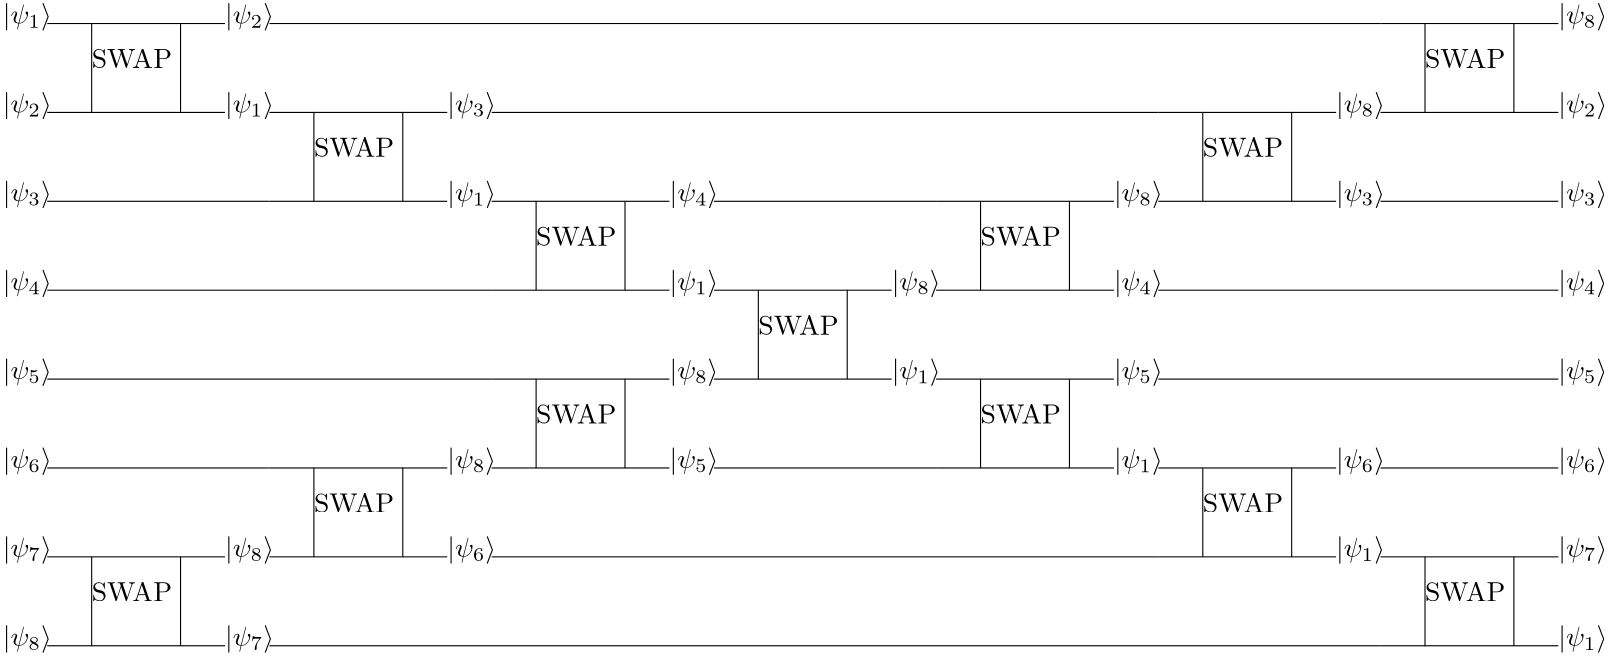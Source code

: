 <?xml version="1.0"?>
<!DOCTYPE ipe SYSTEM "ipe.dtd">
<ipe version="70218" creator="Ipe 7.2.24">
<info created="D:20220306142722" modified="D:20220306143502"/>
<ipestyle name="basic">
<symbol name="arrow/arc(spx)">
<path stroke="sym-stroke" fill="sym-stroke" pen="sym-pen">
0 0 m
-1 0.333 l
-1 -0.333 l
h
</path>
</symbol>
<symbol name="arrow/farc(spx)">
<path stroke="sym-stroke" fill="white" pen="sym-pen">
0 0 m
-1 0.333 l
-1 -0.333 l
h
</path>
</symbol>
<symbol name="arrow/ptarc(spx)">
<path stroke="sym-stroke" fill="sym-stroke" pen="sym-pen">
0 0 m
-1 0.333 l
-0.8 0 l
-1 -0.333 l
h
</path>
</symbol>
<symbol name="arrow/fptarc(spx)">
<path stroke="sym-stroke" fill="white" pen="sym-pen">
0 0 m
-1 0.333 l
-0.8 0 l
-1 -0.333 l
h
</path>
</symbol>
<symbol name="mark/circle(sx)" transformations="translations">
<path fill="sym-stroke">
0.6 0 0 0.6 0 0 e
0.4 0 0 0.4 0 0 e
</path>
</symbol>
<symbol name="mark/disk(sx)" transformations="translations">
<path fill="sym-stroke">
0.6 0 0 0.6 0 0 e
</path>
</symbol>
<symbol name="mark/fdisk(sfx)" transformations="translations">
<group>
<path fill="sym-fill">
0.5 0 0 0.5 0 0 e
</path>
<path fill="sym-stroke" fillrule="eofill">
0.6 0 0 0.6 0 0 e
0.4 0 0 0.4 0 0 e
</path>
</group>
</symbol>
<symbol name="mark/box(sx)" transformations="translations">
<path fill="sym-stroke" fillrule="eofill">
-0.6 -0.6 m
0.6 -0.6 l
0.6 0.6 l
-0.6 0.6 l
h
-0.4 -0.4 m
0.4 -0.4 l
0.4 0.4 l
-0.4 0.4 l
h
</path>
</symbol>
<symbol name="mark/square(sx)" transformations="translations">
<path fill="sym-stroke">
-0.6 -0.6 m
0.6 -0.6 l
0.6 0.6 l
-0.6 0.6 l
h
</path>
</symbol>
<symbol name="mark/fsquare(sfx)" transformations="translations">
<group>
<path fill="sym-fill">
-0.5 -0.5 m
0.5 -0.5 l
0.5 0.5 l
-0.5 0.5 l
h
</path>
<path fill="sym-stroke" fillrule="eofill">
-0.6 -0.6 m
0.6 -0.6 l
0.6 0.6 l
-0.6 0.6 l
h
-0.4 -0.4 m
0.4 -0.4 l
0.4 0.4 l
-0.4 0.4 l
h
</path>
</group>
</symbol>
<symbol name="mark/cross(sx)" transformations="translations">
<group>
<path fill="sym-stroke">
-0.43 -0.57 m
0.57 0.43 l
0.43 0.57 l
-0.57 -0.43 l
h
</path>
<path fill="sym-stroke">
-0.43 0.57 m
0.57 -0.43 l
0.43 -0.57 l
-0.57 0.43 l
h
</path>
</group>
</symbol>
<symbol name="arrow/fnormal(spx)">
<path stroke="sym-stroke" fill="white" pen="sym-pen">
0 0 m
-1 0.333 l
-1 -0.333 l
h
</path>
</symbol>
<symbol name="arrow/pointed(spx)">
<path stroke="sym-stroke" fill="sym-stroke" pen="sym-pen">
0 0 m
-1 0.333 l
-0.8 0 l
-1 -0.333 l
h
</path>
</symbol>
<symbol name="arrow/fpointed(spx)">
<path stroke="sym-stroke" fill="white" pen="sym-pen">
0 0 m
-1 0.333 l
-0.8 0 l
-1 -0.333 l
h
</path>
</symbol>
<symbol name="arrow/linear(spx)">
<path stroke="sym-stroke" pen="sym-pen">
-1 0.333 m
0 0 l
-1 -0.333 l
</path>
</symbol>
<symbol name="arrow/fdouble(spx)">
<path stroke="sym-stroke" fill="white" pen="sym-pen">
0 0 m
-1 0.333 l
-1 -0.333 l
h
-1 0 m
-2 0.333 l
-2 -0.333 l
h
</path>
</symbol>
<symbol name="arrow/double(spx)">
<path stroke="sym-stroke" fill="sym-stroke" pen="sym-pen">
0 0 m
-1 0.333 l
-1 -0.333 l
h
-1 0 m
-2 0.333 l
-2 -0.333 l
h
</path>
</symbol>
<symbol name="arrow/mid-normal(spx)">
<path stroke="sym-stroke" fill="sym-stroke" pen="sym-pen">
0.5 0 m
-0.5 0.333 l
-0.5 -0.333 l
h
</path>
</symbol>
<symbol name="arrow/mid-fnormal(spx)">
<path stroke="sym-stroke" fill="white" pen="sym-pen">
0.5 0 m
-0.5 0.333 l
-0.5 -0.333 l
h
</path>
</symbol>
<symbol name="arrow/mid-pointed(spx)">
<path stroke="sym-stroke" fill="sym-stroke" pen="sym-pen">
0.5 0 m
-0.5 0.333 l
-0.3 0 l
-0.5 -0.333 l
h
</path>
</symbol>
<symbol name="arrow/mid-fpointed(spx)">
<path stroke="sym-stroke" fill="white" pen="sym-pen">
0.5 0 m
-0.5 0.333 l
-0.3 0 l
-0.5 -0.333 l
h
</path>
</symbol>
<symbol name="arrow/mid-double(spx)">
<path stroke="sym-stroke" fill="sym-stroke" pen="sym-pen">
1 0 m
0 0.333 l
0 -0.333 l
h
0 0 m
-1 0.333 l
-1 -0.333 l
h
</path>
</symbol>
<symbol name="arrow/mid-fdouble(spx)">
<path stroke="sym-stroke" fill="white" pen="sym-pen">
1 0 m
0 0.333 l
0 -0.333 l
h
0 0 m
-1 0.333 l
-1 -0.333 l
h
</path>
</symbol>
<anglesize name="22.5 deg" value="22.5"/>
<anglesize name="30 deg" value="30"/>
<anglesize name="45 deg" value="45"/>
<anglesize name="60 deg" value="60"/>
<anglesize name="90 deg" value="90"/>
<arrowsize name="large" value="10"/>
<arrowsize name="small" value="5"/>
<arrowsize name="tiny" value="3"/>
<color name="blue" value="0 0 1"/>
<color name="brown" value="0.647 0.165 0.165"/>
<color name="darkblue" value="0 0 0.545"/>
<color name="darkcyan" value="0 0.545 0.545"/>
<color name="darkgray" value="0.663"/>
<color name="darkgreen" value="0 0.392 0"/>
<color name="darkmagenta" value="0.545 0 0.545"/>
<color name="darkorange" value="1 0.549 0"/>
<color name="darkred" value="0.545 0 0"/>
<color name="gold" value="1 0.843 0"/>
<color name="gray" value="0.745"/>
<color name="green" value="0 1 0"/>
<color name="lightblue" value="0.678 0.847 0.902"/>
<color name="lightcyan" value="0.878 1 1"/>
<color name="lightgray" value="0.827"/>
<color name="lightgreen" value="0.565 0.933 0.565"/>
<color name="lightyellow" value="1 1 0.878"/>
<color name="navy" value="0 0 0.502"/>
<color name="orange" value="1 0.647 0"/>
<color name="pink" value="1 0.753 0.796"/>
<color name="purple" value="0.627 0.125 0.941"/>
<color name="red" value="1 0 0"/>
<color name="seagreen" value="0.18 0.545 0.341"/>
<color name="turquoise" value="0.251 0.878 0.816"/>
<color name="violet" value="0.933 0.51 0.933"/>
<color name="yellow" value="1 1 0"/>
<dashstyle name="dash dot dotted" value="[4 2 1 2 1 2] 0"/>
<dashstyle name="dash dotted" value="[4 2 1 2] 0"/>
<dashstyle name="dashed" value="[4] 0"/>
<dashstyle name="dotted" value="[1 3] 0"/>
<gridsize name="10 pts (~3.5 mm)" value="10"/>
<gridsize name="14 pts (~5 mm)" value="14"/>
<gridsize name="16 pts (~6 mm)" value="16"/>
<gridsize name="20 pts (~7 mm)" value="20"/>
<gridsize name="28 pts (~10 mm)" value="28"/>
<gridsize name="32 pts (~12 mm)" value="32"/>
<gridsize name="4 pts" value="4"/>
<gridsize name="56 pts (~20 mm)" value="56"/>
<gridsize name="8 pts (~3 mm)" value="8"/>
<opacity name="10%" value="0.1"/>
<opacity name="30%" value="0.3"/>
<opacity name="50%" value="0.5"/>
<opacity name="75%" value="0.75"/>
<pen name="fat" value="1.2"/>
<pen name="heavier" value="0.8"/>
<pen name="ultrafat" value="2"/>
<symbolsize name="large" value="5"/>
<symbolsize name="small" value="2"/>
<symbolsize name="tiny" value="1.1"/>
<textsize name="Huge" value="\Huge"/>
<textsize name="LARGE" value="\LARGE"/>
<textsize name="Large" value="\Large"/>
<textsize name="footnote" value="\footnotesize"/>
<textsize name="huge" value="\huge"/>
<textsize name="large" value="\large"/>
<textsize name="small" value="\small"/>
<textsize name="tiny" value="\tiny"/>
<textstyle name="center" begin="\begin{center}" end="\end{center}"/>
<textstyle name="item" begin="\begin{itemize}\item{}" end="\end{itemize}"/>
<textstyle name="itemize" begin="\begin{itemize}" end="\end{itemize}"/>
<tiling name="falling" angle="-60" step="4" width="1"/>
<tiling name="rising" angle="30" step="4" width="1"/>
</ipestyle>
<ipestyle name="customsize">
<layout paper="1600 800" origin="0 0" frame="1600 800"/>
</ipestyle>
<page>
<layer name="alpha"/>
<view layers="alpha" active="alpha"/>
<text layer="alpha" matrix="1 0 0 1 -16 0" transformations="translations" pos="80 752" stroke="black" type="label" width="28.919" height="6.808" depth="0" valign="baseline">SWAP</text>
<path matrix="1 0 0 1 -16 0" stroke="black">
80 768 m
80 736 l
112 736 l
112 768 l
h
</path>
<text matrix="1 0 0 1 16 16" transformations="translations" pos="16 752" stroke="black" type="label" width="17.601" height="7.473" depth="2.49" valign="baseline" style="math">|\psi_1\rangle</text>
<text matrix="1 0 0 1 16 0" transformations="translations" pos="16 736" stroke="black" type="label" width="17.601" height="7.473" depth="2.49" valign="baseline" style="math">|\psi_2\rangle</text>
<text matrix="1 0 0 1 16 0" transformations="translations" pos="16 704" stroke="black" type="label" width="17.601" height="7.473" depth="2.49" valign="baseline" style="math">|\psi_3\rangle</text>
<text matrix="1 0 0 1 16 0" transformations="translations" pos="16 672" stroke="black" type="label" width="17.601" height="7.473" depth="2.49" valign="baseline" style="math">|\psi_4\rangle</text>
<text matrix="1 0 0 1 16 0" transformations="translations" pos="16 640" stroke="black" type="label" width="17.601" height="7.473" depth="2.49" valign="baseline" style="math">|\psi_5\rangle</text>
<text matrix="1 0 0 1 16 0" transformations="translations" pos="16 608" stroke="black" type="label" width="17.601" height="7.473" depth="2.49" valign="baseline" style="math">|\psi_6\rangle</text>
<text matrix="1 0 0 1 16 0" transformations="translations" pos="16 576" stroke="black" type="label" width="17.601" height="7.473" depth="2.49" valign="baseline" style="math">|\psi_7\rangle</text>
<text matrix="1 0 0 1 16 0" transformations="translations" pos="16 544" stroke="black" type="label" width="17.601" height="7.473" depth="2.49" valign="baseline" style="math">|\psi_8\rangle</text>
<path stroke="black">
96 736 m
112 736 l
</path>
<path stroke="black">
96 768 m
112 768 l
</path>
<path stroke="black">
48 768 m
48 768 l
64 768 l
</path>
<path stroke="black">
48 736 m
64 736 l
</path>
<text transformations="translations" pos="112 736" stroke="black" type="label" width="17.601" height="7.473" depth="2.49" valign="baseline" style="math">|\psi_1\rangle</text>
<text transformations="translations" pos="112 768" stroke="black" type="label" width="17.601" height="7.473" depth="2.49" valign="baseline" style="math">|\psi_2\rangle</text>
<text matrix="1 0 0 1 -16 -192" transformations="translations" pos="80 752" stroke="black" type="label" width="28.919" height="6.808" depth="0" valign="baseline">SWAP</text>
<path matrix="1 0 0 1 -16 -192" stroke="black">
80 768 m
80 736 l
112 736 l
112 768 l
h
</path>
<path matrix="1 0 0 1 0 -192" stroke="black">
96 736 m
112 736 l
</path>
<path matrix="1 0 0 1 0 -192" stroke="black">
96 768 m
112 768 l
</path>
<path matrix="1 0 0 1 0 -192" stroke="black">
48 768 m
48 768 l
64 768 l
</path>
<path matrix="1 0 0 1 0 -192" stroke="black">
48 736 m
64 736 l
</path>
<text matrix="1 0 0 1 64 -160" transformations="translations" pos="80 752" stroke="black" type="label" width="28.919" height="6.808" depth="0" valign="baseline">SWAP</text>
<path matrix="1 0 0 1 64 -160" stroke="black">
80 768 m
80 736 l
112 736 l
112 768 l
h
</path>
<path matrix="1 0 0 1 80 -160" stroke="black">
96 736 m
112 736 l
</path>
<path matrix="1 0 0 1 80 -160" stroke="black">
96 768 m
112 768 l
</path>
<path matrix="1 0 0 1 80 -160" stroke="black">
48 768 m
48 768 l
64 768 l
</path>
<path matrix="1 0 0 1 80 -160" stroke="black">
48 736 m
64 736 l
</path>
<text matrix="1 0 0 1 144 -128" transformations="translations" pos="80 752" stroke="black" type="label" width="28.919" height="6.808" depth="0" valign="baseline">SWAP</text>
<path matrix="1 0 0 1 144 -128" stroke="black">
80 768 m
80 736 l
112 736 l
112 768 l
h
</path>
<path matrix="1 0 0 1 160 -128" stroke="black">
96 736 m
112 736 l
</path>
<path matrix="1 0 0 1 160 -128" stroke="black">
96 768 m
112 768 l
</path>
<path matrix="1 0 0 1 160 -128" stroke="black">
48 768 m
48 768 l
64 768 l
</path>
<path matrix="1 0 0 1 160 -128" stroke="black">
48 736 m
64 736 l
</path>
<text matrix="1 0 0 1 64 -32" transformations="translations" pos="80 752" stroke="black" type="label" width="28.919" height="6.808" depth="0" valign="baseline">SWAP</text>
<path matrix="1 0 0 1 64 -32" stroke="black">
80 768 m
80 736 l
112 736 l
112 768 l
h
</path>
<path matrix="1 0 0 1 80 -32" stroke="black">
96 736 m
112 736 l
</path>
<path matrix="1 0 0 1 80 -32" stroke="black">
96 768 m
112 768 l
</path>
<path matrix="1 0 0 1 80 -32" stroke="black">
48 768 m
48 768 l
64 768 l
</path>
<path matrix="1 0 0 1 80 -32" stroke="black">
48 736 m
64 736 l
</path>
<text matrix="1 0 0 1 144 -64" transformations="translations" pos="80 752" stroke="black" type="label" width="28.919" height="6.808" depth="0" valign="baseline">SWAP</text>
<path matrix="1 0 0 1 144 -64" stroke="black">
80 768 m
80 736 l
112 736 l
112 768 l
h
</path>
<path matrix="1 0 0 1 160 -64" stroke="black">
96 736 m
112 736 l
</path>
<path matrix="1 0 0 1 160 -64" stroke="black">
96 768 m
112 768 l
</path>
<path matrix="1 0 0 1 160 -64" stroke="black">
48 768 m
48 768 l
64 768 l
</path>
<path matrix="1 0 0 1 160 -64" stroke="black">
48 736 m
64 736 l
</path>
<text matrix="1 0 0 1 224 -96" transformations="translations" pos="80 752" stroke="black" type="label" width="28.919" height="6.808" depth="0" valign="baseline">SWAP</text>
<path matrix="1 0 0 1 224 -96" stroke="black">
80 768 m
80 736 l
112 736 l
112 768 l
h
</path>
<path matrix="1 0 0 1 240 -96" stroke="black">
96 736 m
112 736 l
</path>
<path matrix="1 0 0 1 240 -96" stroke="black">
96 768 m
112 768 l
</path>
<path matrix="1 0 0 1 240 -96" stroke="black">
48 768 m
48 768 l
64 768 l
</path>
<path matrix="1 0 0 1 240 -96" stroke="black">
48 736 m
64 736 l
</path>
<text matrix="1 0 0 1 304 -64" transformations="translations" pos="80 752" stroke="black" type="label" width="28.919" height="6.808" depth="0" valign="baseline">SWAP</text>
<path matrix="1 0 0 1 304 -64" stroke="black">
80 768 m
80 736 l
112 736 l
112 768 l
h
</path>
<path matrix="1 0 0 1 320 -64" stroke="black">
96 736 m
112 736 l
</path>
<path matrix="1 0 0 1 320 -64" stroke="black">
96 768 m
112 768 l
</path>
<path matrix="1 0 0 1 320 -64" stroke="black">
48 768 m
48 768 l
64 768 l
</path>
<path matrix="1 0 0 1 320 -64" stroke="black">
48 736 m
64 736 l
</path>
<text matrix="1 0 0 1 304 -128" transformations="translations" pos="80 752" stroke="black" type="label" width="28.919" height="6.808" depth="0" valign="baseline">SWAP</text>
<path matrix="1 0 0 1 304 -128" stroke="black">
80 768 m
80 736 l
112 736 l
112 768 l
h
</path>
<path matrix="1 0 0 1 320 -128" stroke="black">
96 736 m
112 736 l
</path>
<path matrix="1 0 0 1 320 -128" stroke="black">
96 768 m
112 768 l
</path>
<path matrix="1 0 0 1 320 -128" stroke="black">
48 768 m
48 768 l
64 768 l
</path>
<path matrix="1 0 0 1 320 -128" stroke="black">
48 736 m
64 736 l
</path>
<text matrix="1 0 0 1 384 -32" transformations="translations" pos="80 752" stroke="black" type="label" width="28.919" height="6.808" depth="0" valign="baseline">SWAP</text>
<path matrix="1 0 0 1 384 -32" stroke="black">
80 768 m
80 736 l
112 736 l
112 768 l
h
</path>
<path matrix="1 0 0 1 400 -32" stroke="black">
96 736 m
112 736 l
</path>
<path matrix="1 0 0 1 400 -32" stroke="black">
96 768 m
112 768 l
</path>
<path matrix="1 0 0 1 400 -32" stroke="black">
48 768 m
48 768 l
64 768 l
</path>
<path matrix="1 0 0 1 400 -32" stroke="black">
48 736 m
64 736 l
</path>
<text matrix="1 0 0 1 384 -160" transformations="translations" pos="80 752" stroke="black" type="label" width="28.919" height="6.808" depth="0" valign="baseline">SWAP</text>
<path matrix="1 0 0 1 384 -160" stroke="black">
80 768 m
80 736 l
112 736 l
112 768 l
h
</path>
<path matrix="1 0 0 1 400 -160" stroke="black">
96 736 m
112 736 l
</path>
<path matrix="1 0 0 1 400 -160" stroke="black">
96 768 m
112 768 l
</path>
<path matrix="1 0 0 1 400 -160" stroke="black">
48 768 m
48 768 l
64 768 l
</path>
<path matrix="1 0 0 1 400 -160" stroke="black">
48 736 m
64 736 l
</path>
<text matrix="1 0 0 1 464 -192" transformations="translations" pos="80 752" stroke="black" type="label" width="28.919" height="6.808" depth="0" valign="baseline">SWAP</text>
<path matrix="1 0 0 1 464 -192" stroke="black">
80 768 m
80 736 l
112 736 l
112 768 l
h
</path>
<path matrix="1 0 0 1 480 -192" stroke="black">
96 736 m
112 736 l
</path>
<path matrix="1 0 0 1 480 -192" stroke="black">
96 768 m
112 768 l
</path>
<path matrix="1 0 0 1 480 -192" stroke="black">
48 768 m
48 768 l
64 768 l
</path>
<path matrix="1 0 0 1 480 -192" stroke="black">
48 736 m
64 736 l
</path>
<text matrix="1 0 0 1 464 0" transformations="translations" pos="80 752" stroke="black" type="label" width="28.919" height="6.808" depth="0" valign="baseline">SWAP</text>
<path matrix="1 0 0 1 464 0" stroke="black">
80 768 m
80 736 l
112 736 l
112 768 l
h
</path>
<path matrix="1 0 0 1 480 0" stroke="black">
96 736 m
112 736 l
</path>
<path matrix="1 0 0 1 480 0" stroke="black">
96 768 m
112 768 l
</path>
<path matrix="1 0 0 1 480 0" stroke="black">
48 768 m
48 768 l
64 768 l
</path>
<path matrix="1 0 0 1 480 0" stroke="black">
48 736 m
64 736 l
</path>
<path stroke="black">
48 704 m
128 704 l
</path>
<path stroke="black">
528 768 m
128 768 l
</path>
<path stroke="black">
448 736 m
208 736 l
</path>
<path stroke="black">
208 672 m
48 672 l
</path>
<path stroke="black">
208 640 m
48 640 l
</path>
<path stroke="black">
128 608 m
48 608 l
</path>
<path stroke="black">
208 576 m
448 576 l
</path>
<path stroke="black">
128 544 m
528 544 l
</path>
<path stroke="black">
288 704 m
368 704 l
</path>
<path stroke="black">
288 608 m
368 608 l
</path>
<text transformations="translations" pos="192 736" stroke="black" type="label" width="17.601" height="7.473" depth="2.49" valign="baseline" style="math">|\psi_3\rangle</text>
<text transformations="translations" pos="192 704" stroke="black" type="label" width="17.601" height="7.473" depth="2.49" valign="baseline" style="math">|\psi_1\rangle</text>
<text transformations="translations" pos="272 672" stroke="black" type="label" width="17.601" height="7.473" depth="2.49" valign="baseline" style="math">|\psi_1\rangle</text>
<text transformations="translations" pos="352 640" stroke="black" type="label" width="17.601" height="7.473" depth="2.49" valign="baseline" style="math">|\psi_1\rangle</text>
<text transformations="translations" pos="432 608" stroke="black" type="label" width="17.601" height="7.473" depth="2.49" valign="baseline" style="math">|\psi_1\rangle</text>
<text transformations="translations" pos="512 576" stroke="black" type="label" width="17.601" height="7.473" depth="2.49" valign="baseline" style="math">|\psi_1\rangle</text>
<text transformations="translations" pos="592 544" stroke="black" type="label" width="17.601" height="7.473" depth="2.49" valign="baseline" style="math">|\psi_1\rangle</text>
<text transformations="translations" pos="112 576" stroke="black" type="label" width="17.601" height="7.473" depth="2.49" valign="baseline" style="math">|\psi_8\rangle</text>
<text transformations="translations" pos="192 608" stroke="black" type="label" width="17.601" height="7.473" depth="2.49" valign="baseline" style="math">|\psi_8\rangle</text>
<text transformations="translations" pos="272 640" stroke="black" type="label" width="17.601" height="7.473" depth="2.49" valign="baseline" style="math">|\psi_8\rangle</text>
<text transformations="translations" pos="352 672" stroke="black" type="label" width="17.601" height="7.473" depth="2.49" valign="baseline" style="math">|\psi_8\rangle</text>
<text transformations="translations" pos="432 704" stroke="black" type="label" width="17.601" height="7.473" depth="2.49" valign="baseline" style="math">|\psi_8\rangle</text>
<text transformations="translations" pos="512 736" stroke="black" type="label" width="17.601" height="7.473" depth="2.49" valign="baseline" style="math">|\psi_8\rangle</text>
<text transformations="translations" pos="592 768" stroke="black" type="label" width="17.601" height="7.473" depth="2.49" valign="baseline" style="math">|\psi_8\rangle</text>
<text transformations="translations" pos="272 704" stroke="black" type="label" width="17.601" height="7.473" depth="2.49" valign="baseline" style="math">|\psi_4\rangle</text>
<text transformations="translations" pos="112 544" stroke="black" type="label" width="17.601" height="7.473" depth="2.49" valign="baseline" style="math">|\psi_7\rangle</text>
<text transformations="translations" pos="192 576" stroke="black" type="label" width="17.601" height="7.473" depth="2.49" valign="baseline" style="math">|\psi_6\rangle</text>
<text transformations="translations" pos="272 608" stroke="black" type="label" width="17.601" height="7.473" depth="2.49" valign="baseline" style="math">|\psi_5\rangle</text>
<text transformations="translations" pos="432 640" stroke="black" type="label" width="17.601" height="7.473" depth="2.49" valign="baseline" style="math">|\psi_5\rangle</text>
<text transformations="translations" pos="512 608" stroke="black" type="label" width="17.601" height="7.473" depth="2.49" valign="baseline" style="math">|\psi_6\rangle</text>
<text transformations="translations" pos="592 576" stroke="black" type="label" width="17.601" height="7.473" depth="2.49" valign="baseline" style="math">|\psi_7\rangle</text>
<text transformations="translations" pos="432 672" stroke="black" type="label" width="17.601" height="7.473" depth="2.49" valign="baseline" style="math">|\psi_4\rangle</text>
<text transformations="translations" pos="512 704" stroke="black" type="label" width="17.601" height="7.473" depth="2.49" valign="baseline" style="math">|\psi_3\rangle</text>
<text transformations="translations" pos="592 736" stroke="black" type="label" width="17.601" height="7.473" depth="2.49" valign="baseline" style="math">|\psi_2\rangle</text>
<path stroke="black">
528 704 m
592 704 l
</path>
<path stroke="black">
448 672 m
592 672 l
</path>
<path stroke="black">
448 640 m
592 640 l
</path>
<path stroke="black">
528 608 m
592 608 l
</path>
<text transformations="translations" pos="592 704" stroke="black" type="label" width="17.601" height="7.473" depth="2.49" valign="baseline" style="math">|\psi_3\rangle</text>
<text transformations="translations" pos="592 672" stroke="black" type="label" width="17.601" height="7.473" depth="2.49" valign="baseline" style="math">|\psi_4\rangle</text>
<text transformations="translations" pos="592 640" stroke="black" type="label" width="17.601" height="7.473" depth="2.49" valign="baseline" style="math">|\psi_5\rangle</text>
<text transformations="translations" pos="592 608" stroke="black" type="label" width="17.601" height="7.473" depth="2.49" valign="baseline" style="math">|\psi_6\rangle</text>
</page>
</ipe>
